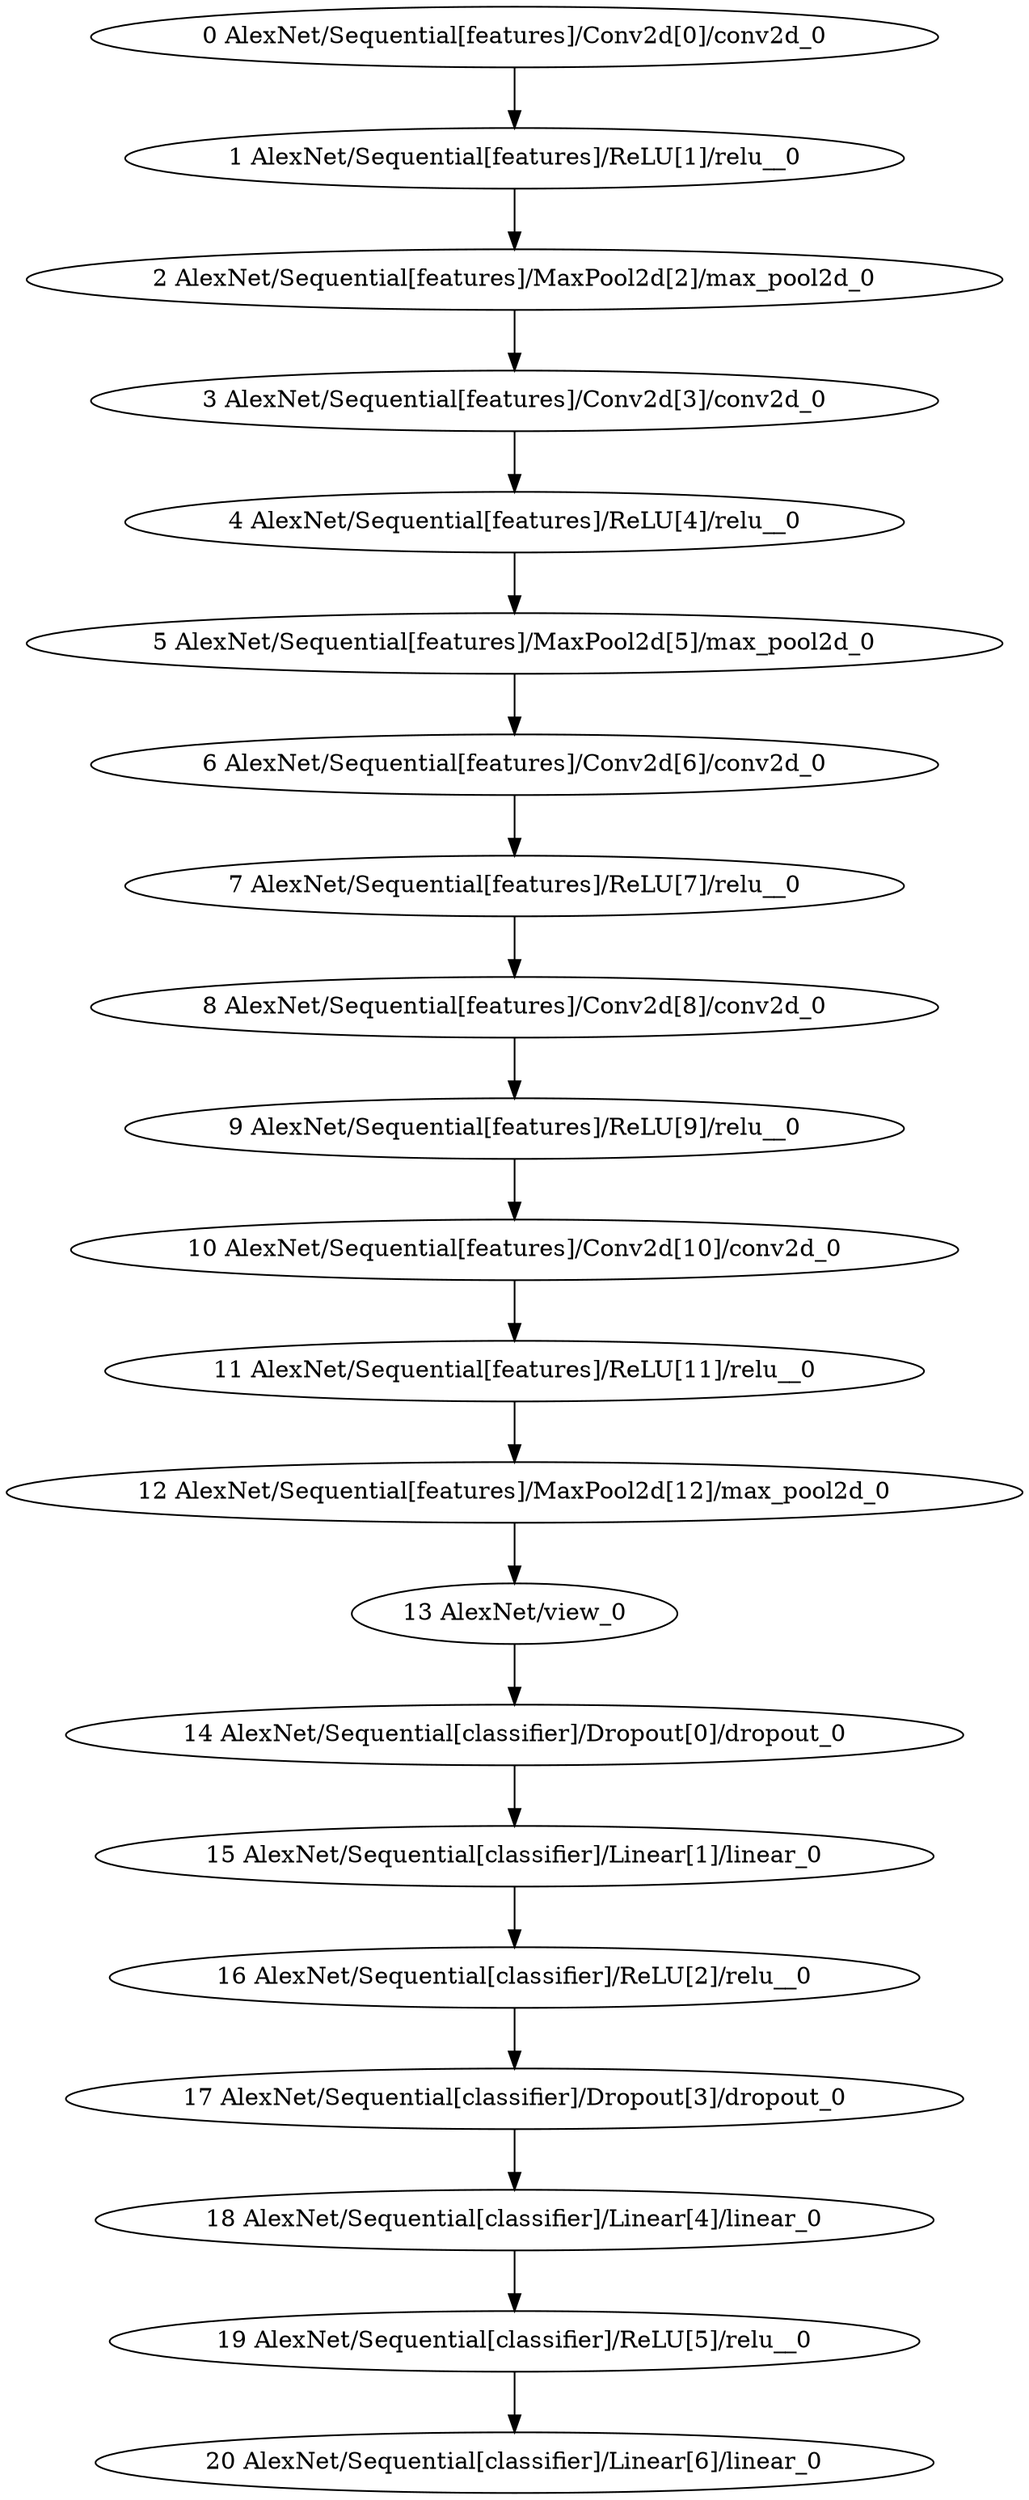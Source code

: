 strict digraph  {
"0 AlexNet/Sequential[features]/Conv2d[0]/conv2d_0" [id=0, type=conv2d];
"1 AlexNet/Sequential[features]/ReLU[1]/relu__0" [id=1, type=relu_];
"2 AlexNet/Sequential[features]/MaxPool2d[2]/max_pool2d_0" [id=2, type=max_pool2d];
"3 AlexNet/Sequential[features]/Conv2d[3]/conv2d_0" [id=3, type=conv2d];
"4 AlexNet/Sequential[features]/ReLU[4]/relu__0" [id=4, type=relu_];
"5 AlexNet/Sequential[features]/MaxPool2d[5]/max_pool2d_0" [id=5, type=max_pool2d];
"6 AlexNet/Sequential[features]/Conv2d[6]/conv2d_0" [id=6, type=conv2d];
"7 AlexNet/Sequential[features]/ReLU[7]/relu__0" [id=7, type=relu_];
"8 AlexNet/Sequential[features]/Conv2d[8]/conv2d_0" [id=8, type=conv2d];
"9 AlexNet/Sequential[features]/ReLU[9]/relu__0" [id=9, type=relu_];
"10 AlexNet/Sequential[features]/Conv2d[10]/conv2d_0" [id=10, type=conv2d];
"11 AlexNet/Sequential[features]/ReLU[11]/relu__0" [id=11, type=relu_];
"12 AlexNet/Sequential[features]/MaxPool2d[12]/max_pool2d_0" [id=12, type=max_pool2d];
"13 AlexNet/view_0" [id=13, type=view];
"14 AlexNet/Sequential[classifier]/Dropout[0]/dropout_0" [id=14, type=dropout];
"15 AlexNet/Sequential[classifier]/Linear[1]/linear_0" [id=15, type=linear];
"16 AlexNet/Sequential[classifier]/ReLU[2]/relu__0" [id=16, type=relu_];
"17 AlexNet/Sequential[classifier]/Dropout[3]/dropout_0" [id=17, type=dropout];
"18 AlexNet/Sequential[classifier]/Linear[4]/linear_0" [id=18, type=linear];
"19 AlexNet/Sequential[classifier]/ReLU[5]/relu__0" [id=19, type=relu_];
"20 AlexNet/Sequential[classifier]/Linear[6]/linear_0" [id=20, type=linear];
"0 AlexNet/Sequential[features]/Conv2d[0]/conv2d_0" -> "1 AlexNet/Sequential[features]/ReLU[1]/relu__0";
"1 AlexNet/Sequential[features]/ReLU[1]/relu__0" -> "2 AlexNet/Sequential[features]/MaxPool2d[2]/max_pool2d_0";
"2 AlexNet/Sequential[features]/MaxPool2d[2]/max_pool2d_0" -> "3 AlexNet/Sequential[features]/Conv2d[3]/conv2d_0";
"3 AlexNet/Sequential[features]/Conv2d[3]/conv2d_0" -> "4 AlexNet/Sequential[features]/ReLU[4]/relu__0";
"4 AlexNet/Sequential[features]/ReLU[4]/relu__0" -> "5 AlexNet/Sequential[features]/MaxPool2d[5]/max_pool2d_0";
"5 AlexNet/Sequential[features]/MaxPool2d[5]/max_pool2d_0" -> "6 AlexNet/Sequential[features]/Conv2d[6]/conv2d_0";
"6 AlexNet/Sequential[features]/Conv2d[6]/conv2d_0" -> "7 AlexNet/Sequential[features]/ReLU[7]/relu__0";
"7 AlexNet/Sequential[features]/ReLU[7]/relu__0" -> "8 AlexNet/Sequential[features]/Conv2d[8]/conv2d_0";
"8 AlexNet/Sequential[features]/Conv2d[8]/conv2d_0" -> "9 AlexNet/Sequential[features]/ReLU[9]/relu__0";
"9 AlexNet/Sequential[features]/ReLU[9]/relu__0" -> "10 AlexNet/Sequential[features]/Conv2d[10]/conv2d_0";
"10 AlexNet/Sequential[features]/Conv2d[10]/conv2d_0" -> "11 AlexNet/Sequential[features]/ReLU[11]/relu__0";
"11 AlexNet/Sequential[features]/ReLU[11]/relu__0" -> "12 AlexNet/Sequential[features]/MaxPool2d[12]/max_pool2d_0";
"12 AlexNet/Sequential[features]/MaxPool2d[12]/max_pool2d_0" -> "13 AlexNet/view_0";
"13 AlexNet/view_0" -> "14 AlexNet/Sequential[classifier]/Dropout[0]/dropout_0";
"14 AlexNet/Sequential[classifier]/Dropout[0]/dropout_0" -> "15 AlexNet/Sequential[classifier]/Linear[1]/linear_0";
"15 AlexNet/Sequential[classifier]/Linear[1]/linear_0" -> "16 AlexNet/Sequential[classifier]/ReLU[2]/relu__0";
"16 AlexNet/Sequential[classifier]/ReLU[2]/relu__0" -> "17 AlexNet/Sequential[classifier]/Dropout[3]/dropout_0";
"17 AlexNet/Sequential[classifier]/Dropout[3]/dropout_0" -> "18 AlexNet/Sequential[classifier]/Linear[4]/linear_0";
"18 AlexNet/Sequential[classifier]/Linear[4]/linear_0" -> "19 AlexNet/Sequential[classifier]/ReLU[5]/relu__0";
"19 AlexNet/Sequential[classifier]/ReLU[5]/relu__0" -> "20 AlexNet/Sequential[classifier]/Linear[6]/linear_0";
}
